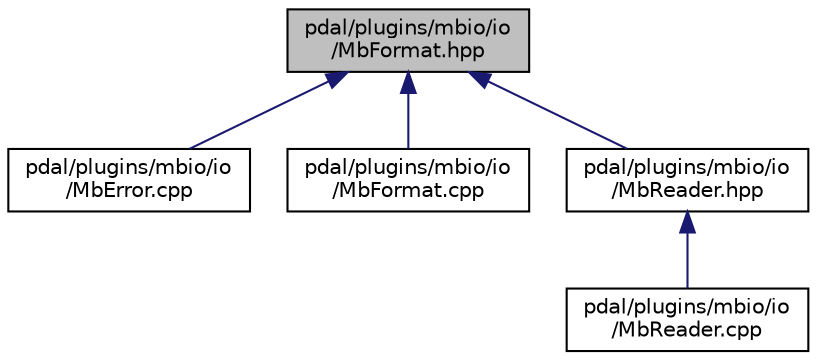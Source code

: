 digraph "pdal/plugins/mbio/io/MbFormat.hpp"
{
  edge [fontname="Helvetica",fontsize="10",labelfontname="Helvetica",labelfontsize="10"];
  node [fontname="Helvetica",fontsize="10",shape=record];
  Node1 [label="pdal/plugins/mbio/io\l/MbFormat.hpp",height=0.2,width=0.4,color="black", fillcolor="grey75", style="filled", fontcolor="black"];
  Node1 -> Node2 [dir="back",color="midnightblue",fontsize="10",style="solid",fontname="Helvetica"];
  Node2 [label="pdal/plugins/mbio/io\l/MbError.cpp",height=0.2,width=0.4,color="black", fillcolor="white", style="filled",URL="$MbError_8cpp.html"];
  Node1 -> Node3 [dir="back",color="midnightblue",fontsize="10",style="solid",fontname="Helvetica"];
  Node3 [label="pdal/plugins/mbio/io\l/MbFormat.cpp",height=0.2,width=0.4,color="black", fillcolor="white", style="filled",URL="$MbFormat_8cpp.html"];
  Node1 -> Node4 [dir="back",color="midnightblue",fontsize="10",style="solid",fontname="Helvetica"];
  Node4 [label="pdal/plugins/mbio/io\l/MbReader.hpp",height=0.2,width=0.4,color="black", fillcolor="white", style="filled",URL="$MbReader_8hpp.html"];
  Node4 -> Node5 [dir="back",color="midnightblue",fontsize="10",style="solid",fontname="Helvetica"];
  Node5 [label="pdal/plugins/mbio/io\l/MbReader.cpp",height=0.2,width=0.4,color="black", fillcolor="white", style="filled",URL="$MbReader_8cpp.html"];
}
